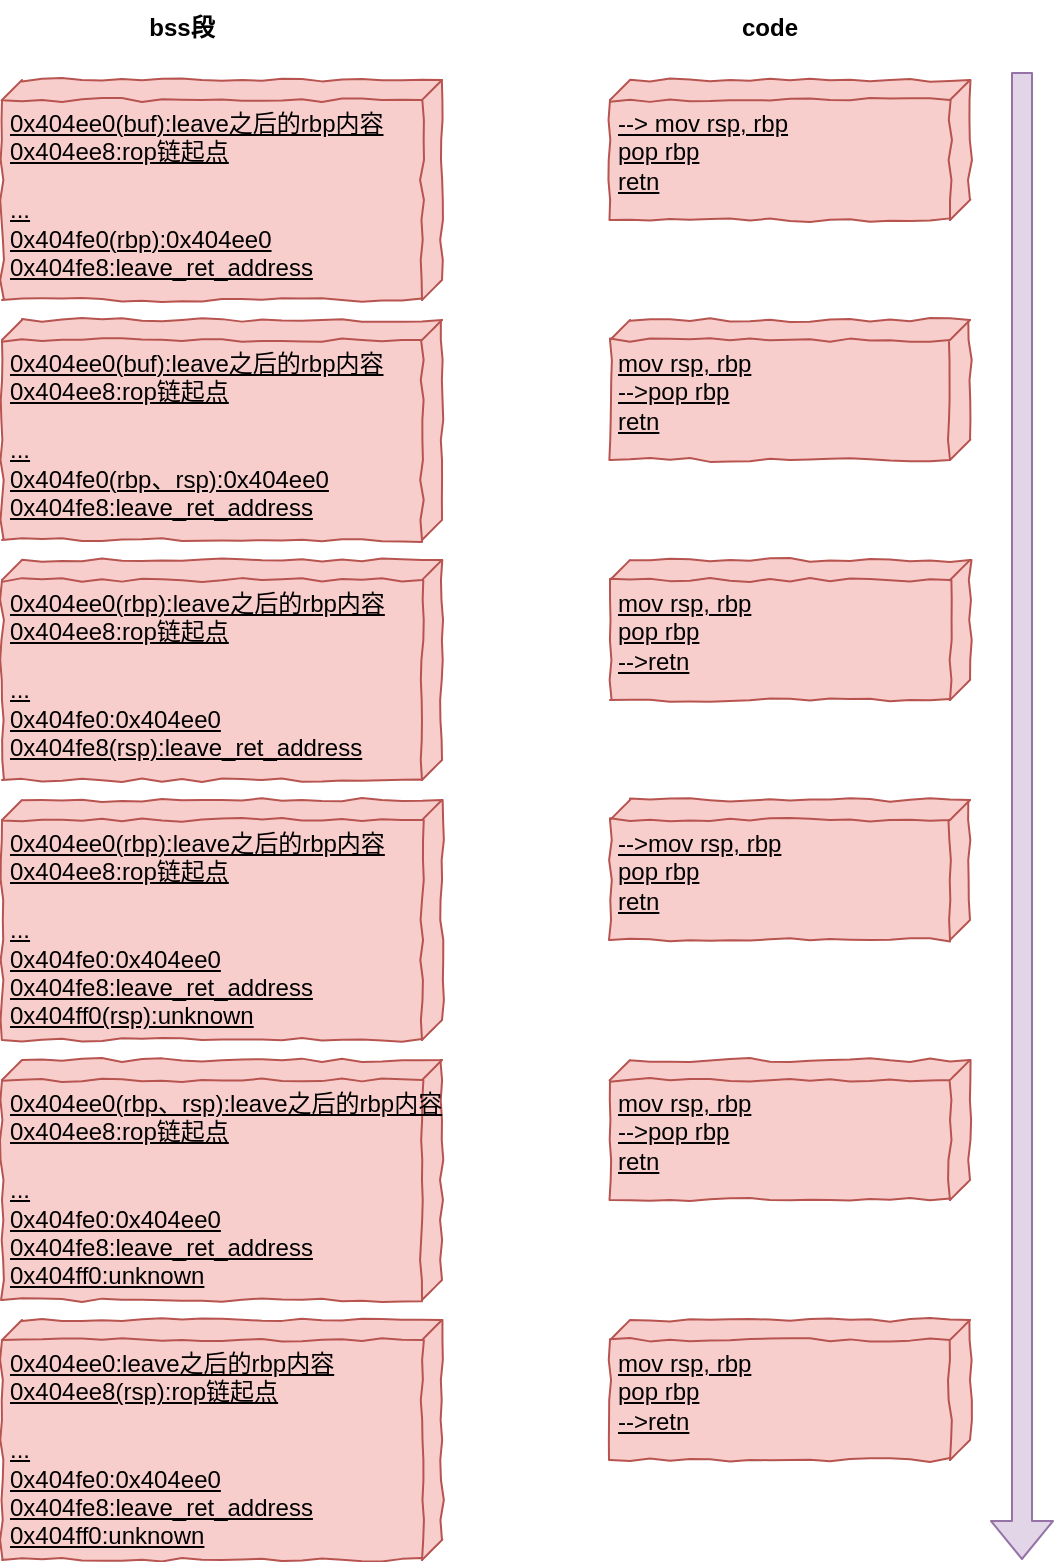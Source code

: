 <mxfile>
    <diagram id="KBCqjGBsZEF4duHTGgWA" name="Page-1">
        <mxGraphModel dx="1386" dy="784" grid="1" gridSize="10" guides="1" tooltips="1" connect="1" arrows="1" fold="1" page="1" pageScale="1" pageWidth="827" pageHeight="1169" math="0" shadow="0">
            <root>
                <mxCell id="0"/>
                <mxCell id="1" parent="0"/>
                <mxCell id="6" value="0x404ee0(buf):leave之后的rbp内容&lt;br&gt;0x404ee8:rop链起点&lt;br&gt;&lt;br&gt;...&lt;br&gt;0x404fe0(rbp):0x404ee0&lt;br&gt;0x404fe8:leave_ret_address" style="verticalAlign=top;align=left;spacingTop=8;spacingLeft=2;spacingRight=12;shape=cube;size=10;direction=south;fontStyle=4;html=1;comic=1;fillColor=#f8cecc;strokeColor=#b85450;" parent="1" vertex="1">
                    <mxGeometry x="110" y="160" width="220" height="110" as="geometry"/>
                </mxCell>
                <mxCell id="7" value="&lt;div&gt;--&amp;gt; mov rsp, rbp&lt;/div&gt;&lt;div&gt;pop rbp&lt;/div&gt;&lt;div&gt;retn&lt;/div&gt;" style="verticalAlign=top;align=left;spacingTop=8;spacingLeft=2;spacingRight=12;shape=cube;size=10;direction=south;fontStyle=4;html=1;comic=1;fillColor=#f8cecc;strokeColor=#b85450;" parent="1" vertex="1">
                    <mxGeometry x="414" y="160" width="180" height="70" as="geometry"/>
                </mxCell>
                <mxCell id="9" value="bss段" style="text;align=center;fontStyle=1;verticalAlign=middle;spacingLeft=3;spacingRight=3;strokeColor=none;rotatable=0;points=[[0,0.5],[1,0.5]];portConstraint=eastwest;comic=1;" parent="1" vertex="1">
                    <mxGeometry x="160" y="120" width="80" height="26" as="geometry"/>
                </mxCell>
                <mxCell id="10" value="code" style="text;align=center;fontStyle=1;verticalAlign=middle;spacingLeft=3;spacingRight=3;strokeColor=none;rotatable=0;points=[[0,0.5],[1,0.5]];portConstraint=eastwest;comic=1;" parent="1" vertex="1">
                    <mxGeometry x="454" y="120" width="80" height="26" as="geometry"/>
                </mxCell>
                <mxCell id="11" value="0x404ee0(buf):leave之后的rbp内容&lt;br&gt;0x404ee8:rop链起点&lt;br&gt;&lt;br&gt;...&lt;br&gt;0x404fe0(rbp、rsp):0x404ee0&lt;br&gt;0x404fe8:leave_ret_address" style="verticalAlign=top;align=left;spacingTop=8;spacingLeft=2;spacingRight=12;shape=cube;size=10;direction=south;fontStyle=4;html=1;comic=1;fillColor=#f8cecc;strokeColor=#b85450;" parent="1" vertex="1">
                    <mxGeometry x="110" y="280" width="220" height="110" as="geometry"/>
                </mxCell>
                <mxCell id="12" value="&lt;div&gt;mov rsp, rbp&lt;/div&gt;&lt;div&gt;--&amp;gt;pop rbp&lt;/div&gt;&lt;div&gt;retn&lt;/div&gt;" style="verticalAlign=top;align=left;spacingTop=8;spacingLeft=2;spacingRight=12;shape=cube;size=10;direction=south;fontStyle=4;html=1;comic=1;fillColor=#f8cecc;strokeColor=#b85450;" parent="1" vertex="1">
                    <mxGeometry x="414" y="280" width="180" height="70" as="geometry"/>
                </mxCell>
                <mxCell id="15" value="0x404ee0(rbp):leave之后的rbp内容&lt;br&gt;0x404ee8:rop链起点&lt;br&gt;&lt;br&gt;...&lt;br&gt;0x404fe0:0x404ee0&lt;br&gt;0x404fe8(rsp):leave_ret_address" style="verticalAlign=top;align=left;spacingTop=8;spacingLeft=2;spacingRight=12;shape=cube;size=10;direction=south;fontStyle=4;html=1;comic=1;fillColor=#f8cecc;strokeColor=#b85450;" parent="1" vertex="1">
                    <mxGeometry x="110" y="400" width="220" height="110" as="geometry"/>
                </mxCell>
                <mxCell id="16" value="&lt;div&gt;mov rsp, rbp&lt;/div&gt;&lt;div&gt;&lt;span style=&quot;background-color: initial;&quot;&gt;pop rbp&lt;/span&gt;&lt;/div&gt;&lt;div&gt;--&amp;gt;retn&lt;/div&gt;" style="verticalAlign=top;align=left;spacingTop=8;spacingLeft=2;spacingRight=12;shape=cube;size=10;direction=south;fontStyle=4;html=1;comic=1;fillColor=#f8cecc;strokeColor=#b85450;" parent="1" vertex="1">
                    <mxGeometry x="414" y="400" width="180" height="70" as="geometry"/>
                </mxCell>
                <mxCell id="19" value="0x404ee0(rbp):leave之后的rbp内容&lt;br&gt;0x404ee8:rop链起点&lt;br&gt;&lt;br&gt;...&lt;br&gt;0x404fe0:0x404ee0&lt;br&gt;0x404fe8:leave_ret_address&lt;br&gt;0x404ff0(rsp):unknown" style="verticalAlign=top;align=left;spacingTop=8;spacingLeft=2;spacingRight=12;shape=cube;size=10;direction=south;fontStyle=4;html=1;comic=1;fillColor=#f8cecc;strokeColor=#b85450;" parent="1" vertex="1">
                    <mxGeometry x="110" y="520" width="220" height="120" as="geometry"/>
                </mxCell>
                <mxCell id="20" value="&lt;div&gt;--&amp;gt;mov rsp, rbp&lt;/div&gt;&lt;div&gt;&lt;span style=&quot;background-color: initial;&quot;&gt;pop rbp&lt;/span&gt;&lt;/div&gt;&lt;div&gt;retn&lt;/div&gt;" style="verticalAlign=top;align=left;spacingTop=8;spacingLeft=2;spacingRight=12;shape=cube;size=10;direction=south;fontStyle=4;html=1;comic=1;fillColor=#f8cecc;strokeColor=#b85450;" parent="1" vertex="1">
                    <mxGeometry x="414" y="520" width="180" height="70" as="geometry"/>
                </mxCell>
                <mxCell id="24" value="" style="shape=flexArrow;endArrow=classic;html=1;fillColor=#e1d5e7;strokeColor=#9673a6;" parent="1" edge="1">
                    <mxGeometry width="50" height="50" relative="1" as="geometry">
                        <mxPoint x="620" y="156" as="sourcePoint"/>
                        <mxPoint x="620" y="900" as="targetPoint"/>
                    </mxGeometry>
                </mxCell>
                <mxCell id="28" value="0x404ee0(rbp、rsp):leave之后的rbp内容&lt;br&gt;0x404ee8:rop链起点&lt;br&gt;&lt;br&gt;...&lt;br&gt;0x404fe0:0x404ee0&lt;br&gt;0x404fe8:leave_ret_address&lt;br&gt;0x404ff0:unknown" style="verticalAlign=top;align=left;spacingTop=8;spacingLeft=2;spacingRight=12;shape=cube;size=10;direction=south;fontStyle=4;html=1;comic=1;fillColor=#f8cecc;strokeColor=#b85450;" parent="1" vertex="1">
                    <mxGeometry x="110" y="650" width="220" height="120" as="geometry"/>
                </mxCell>
                <mxCell id="29" value="&lt;div&gt;mov rsp, rbp&lt;/div&gt;&lt;div&gt;&lt;span style=&quot;background-color: initial;&quot;&gt;--&amp;gt;pop rbp&lt;/span&gt;&lt;/div&gt;&lt;div&gt;retn&lt;/div&gt;" style="verticalAlign=top;align=left;spacingTop=8;spacingLeft=2;spacingRight=12;shape=cube;size=10;direction=south;fontStyle=4;html=1;comic=1;fillColor=#f8cecc;strokeColor=#b85450;" parent="1" vertex="1">
                    <mxGeometry x="414" y="650" width="180" height="70" as="geometry"/>
                </mxCell>
                <mxCell id="32" value="0x404ee0:leave之后的rbp内容&lt;br&gt;0x404ee8(rsp):rop链起点&lt;br&gt;&lt;br&gt;...&lt;br&gt;0x404fe0:0x404ee0&lt;br&gt;0x404fe8:leave_ret_address&lt;br&gt;0x404ff0:unknown" style="verticalAlign=top;align=left;spacingTop=8;spacingLeft=2;spacingRight=12;shape=cube;size=10;direction=south;fontStyle=4;html=1;comic=1;fillColor=#f8cecc;strokeColor=#b85450;" parent="1" vertex="1">
                    <mxGeometry x="110" y="780" width="220" height="120" as="geometry"/>
                </mxCell>
                <mxCell id="33" value="&lt;div&gt;mov rsp, rbp&lt;/div&gt;&lt;div&gt;&lt;span style=&quot;background-color: initial;&quot;&gt;pop rbp&lt;/span&gt;&lt;/div&gt;&lt;div&gt;--&amp;gt;retn&lt;/div&gt;" style="verticalAlign=top;align=left;spacingTop=8;spacingLeft=2;spacingRight=12;shape=cube;size=10;direction=south;fontStyle=4;html=1;comic=1;fillColor=#f8cecc;strokeColor=#b85450;" parent="1" vertex="1">
                    <mxGeometry x="414" y="780" width="180" height="70" as="geometry"/>
                </mxCell>
            </root>
        </mxGraphModel>
    </diagram>
</mxfile>